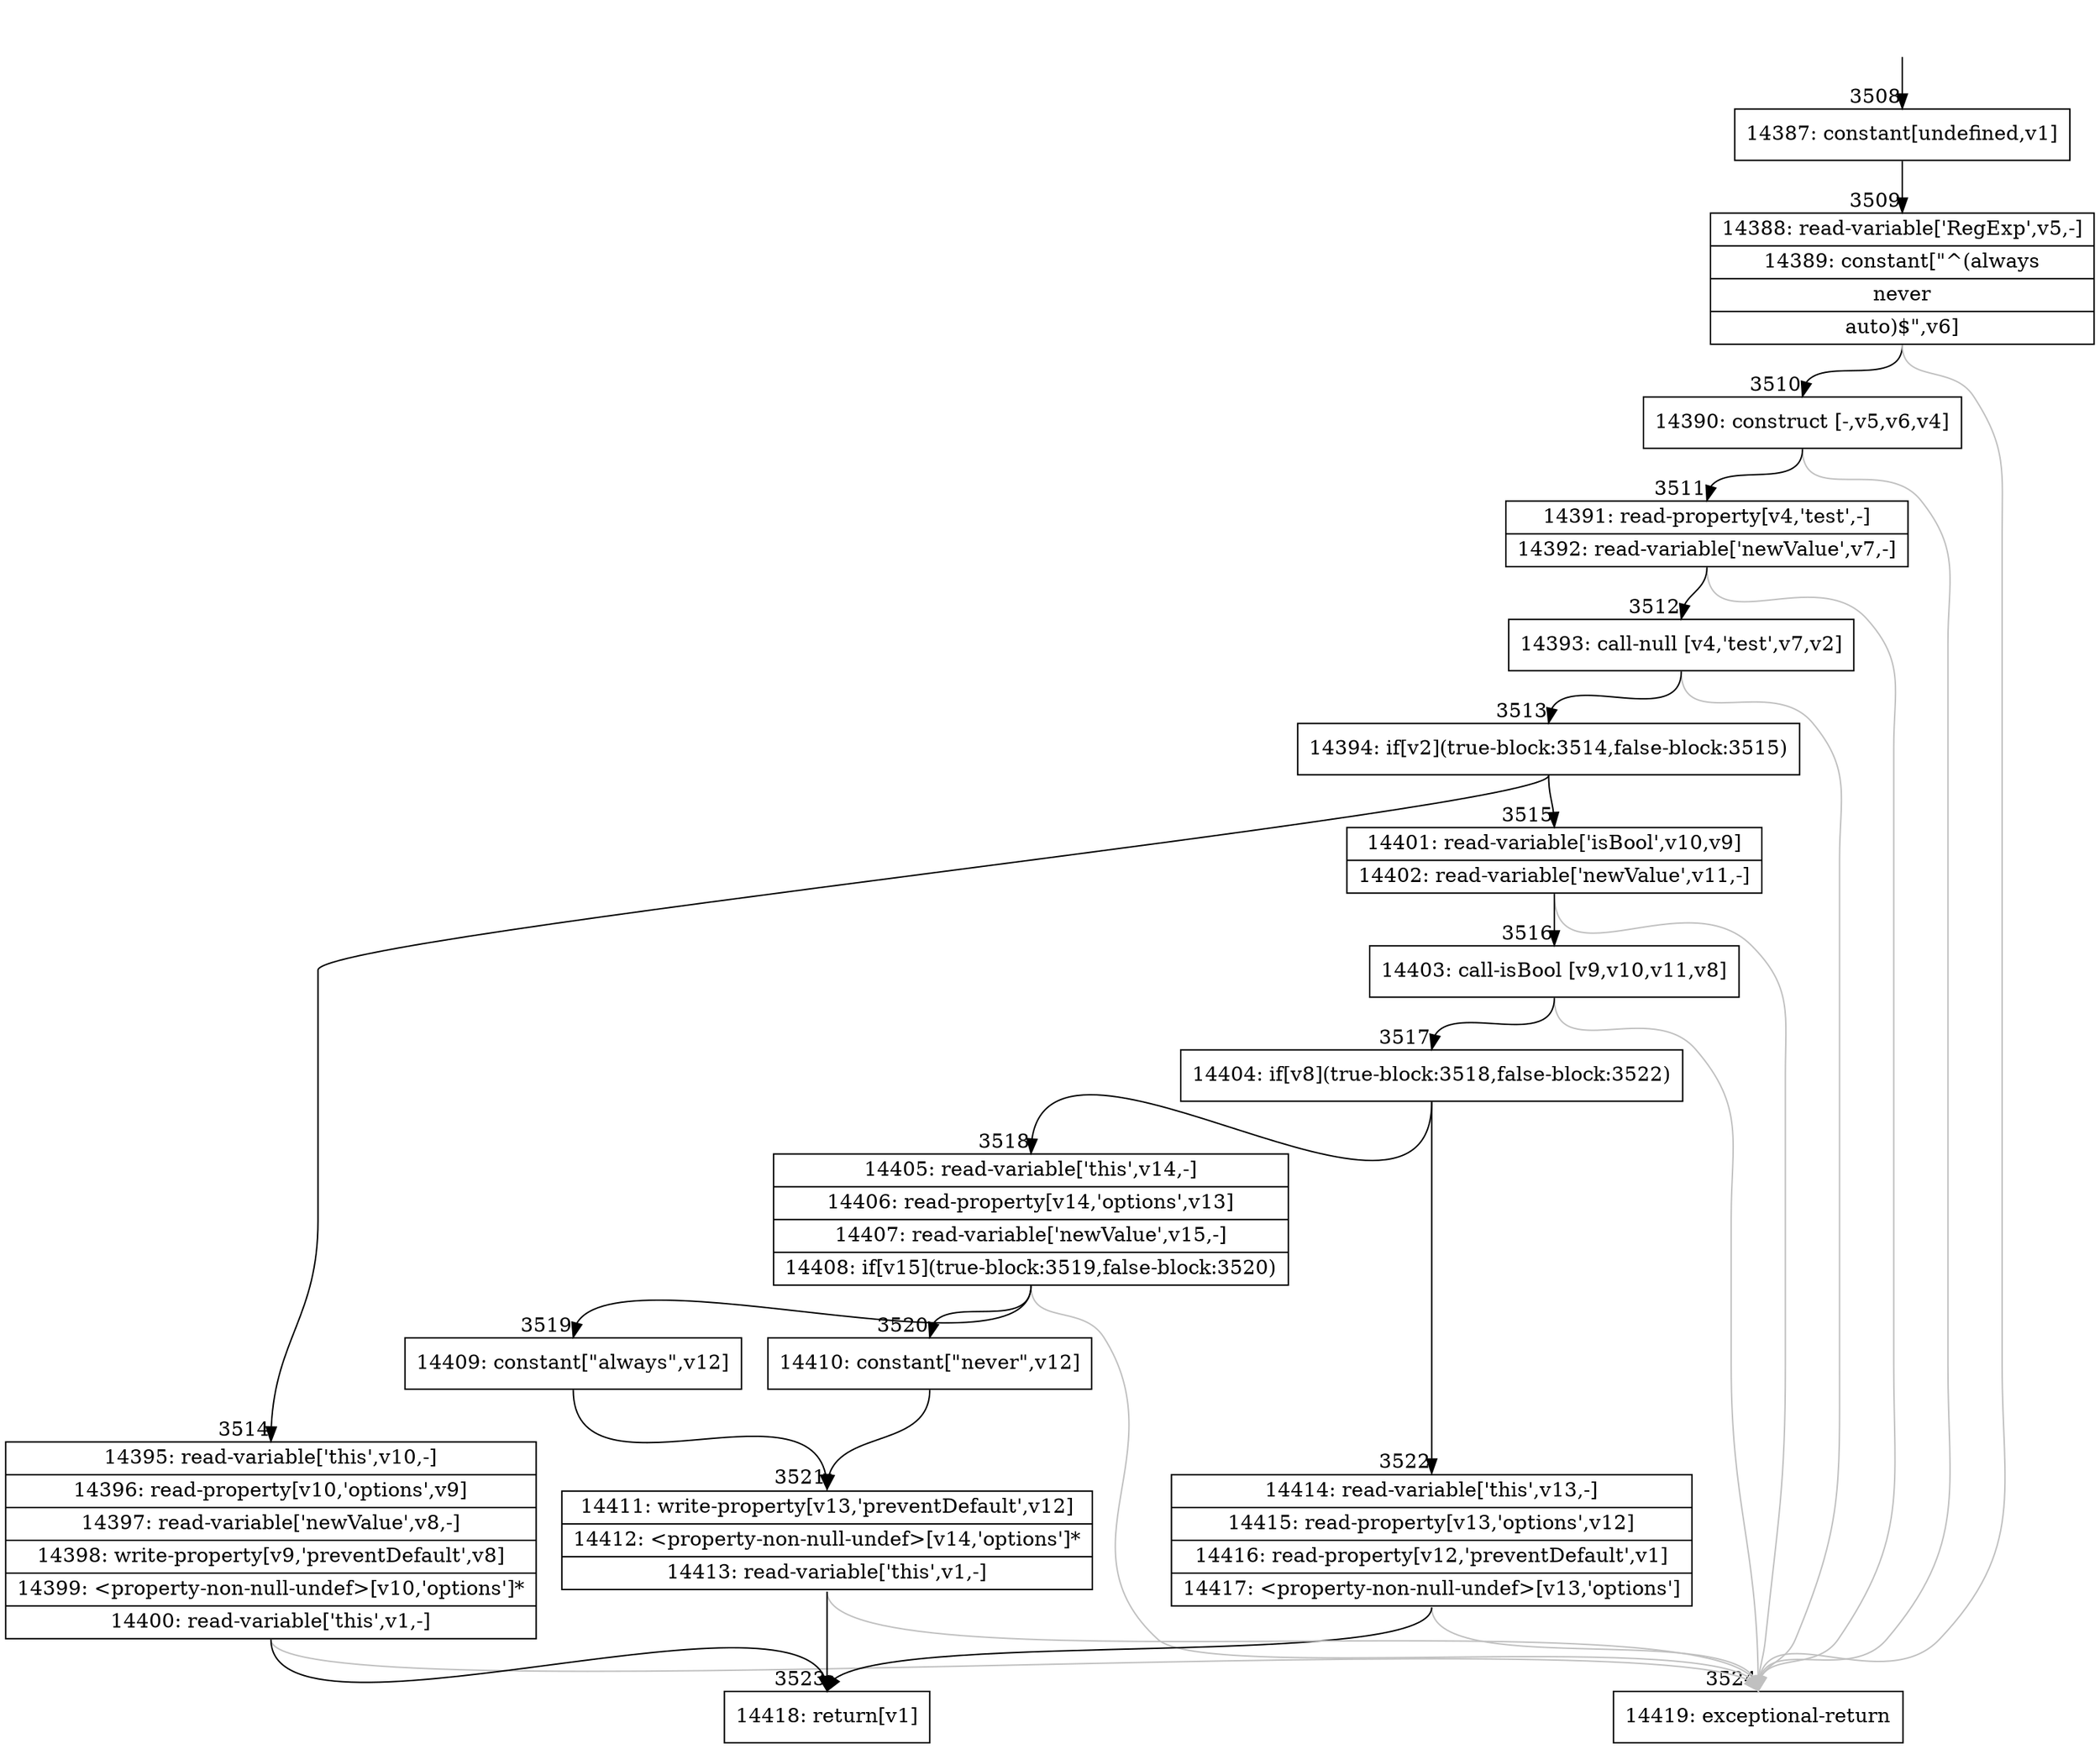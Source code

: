 digraph {
rankdir="TD"
BB_entry149[shape=none,label=""];
BB_entry149 -> BB3508 [tailport=s, headport=n, headlabel="    3508"]
BB3508 [shape=record label="{14387: constant[undefined,v1]}" ] 
BB3508 -> BB3509 [tailport=s, headport=n, headlabel="      3509"]
BB3509 [shape=record label="{14388: read-variable['RegExp',v5,-]|14389: constant[\"^(always|never|auto)$\",v6]}" ] 
BB3509 -> BB3510 [tailport=s, headport=n, headlabel="      3510"]
BB3509 -> BB3524 [tailport=s, headport=n, color=gray, headlabel="      3524"]
BB3510 [shape=record label="{14390: construct [-,v5,v6,v4]}" ] 
BB3510 -> BB3511 [tailport=s, headport=n, headlabel="      3511"]
BB3510 -> BB3524 [tailport=s, headport=n, color=gray]
BB3511 [shape=record label="{14391: read-property[v4,'test',-]|14392: read-variable['newValue',v7,-]}" ] 
BB3511 -> BB3512 [tailport=s, headport=n, headlabel="      3512"]
BB3511 -> BB3524 [tailport=s, headport=n, color=gray]
BB3512 [shape=record label="{14393: call-null [v4,'test',v7,v2]}" ] 
BB3512 -> BB3513 [tailport=s, headport=n, headlabel="      3513"]
BB3512 -> BB3524 [tailport=s, headport=n, color=gray]
BB3513 [shape=record label="{14394: if[v2](true-block:3514,false-block:3515)}" ] 
BB3513 -> BB3514 [tailport=s, headport=n, headlabel="      3514"]
BB3513 -> BB3515 [tailport=s, headport=n, headlabel="      3515"]
BB3514 [shape=record label="{14395: read-variable['this',v10,-]|14396: read-property[v10,'options',v9]|14397: read-variable['newValue',v8,-]|14398: write-property[v9,'preventDefault',v8]|14399: \<property-non-null-undef\>[v10,'options']*|14400: read-variable['this',v1,-]}" ] 
BB3514 -> BB3523 [tailport=s, headport=n, headlabel="      3523"]
BB3514 -> BB3524 [tailport=s, headport=n, color=gray]
BB3515 [shape=record label="{14401: read-variable['isBool',v10,v9]|14402: read-variable['newValue',v11,-]}" ] 
BB3515 -> BB3516 [tailport=s, headport=n, headlabel="      3516"]
BB3515 -> BB3524 [tailport=s, headport=n, color=gray]
BB3516 [shape=record label="{14403: call-isBool [v9,v10,v11,v8]}" ] 
BB3516 -> BB3517 [tailport=s, headport=n, headlabel="      3517"]
BB3516 -> BB3524 [tailport=s, headport=n, color=gray]
BB3517 [shape=record label="{14404: if[v8](true-block:3518,false-block:3522)}" ] 
BB3517 -> BB3518 [tailport=s, headport=n, headlabel="      3518"]
BB3517 -> BB3522 [tailport=s, headport=n, headlabel="      3522"]
BB3518 [shape=record label="{14405: read-variable['this',v14,-]|14406: read-property[v14,'options',v13]|14407: read-variable['newValue',v15,-]|14408: if[v15](true-block:3519,false-block:3520)}" ] 
BB3518 -> BB3519 [tailport=s, headport=n, headlabel="      3519"]
BB3518 -> BB3520 [tailport=s, headport=n, headlabel="      3520"]
BB3518 -> BB3524 [tailport=s, headport=n, color=gray]
BB3519 [shape=record label="{14409: constant[\"always\",v12]}" ] 
BB3519 -> BB3521 [tailport=s, headport=n, headlabel="      3521"]
BB3520 [shape=record label="{14410: constant[\"never\",v12]}" ] 
BB3520 -> BB3521 [tailport=s, headport=n]
BB3521 [shape=record label="{14411: write-property[v13,'preventDefault',v12]|14412: \<property-non-null-undef\>[v14,'options']*|14413: read-variable['this',v1,-]}" ] 
BB3521 -> BB3523 [tailport=s, headport=n]
BB3521 -> BB3524 [tailport=s, headport=n, color=gray]
BB3522 [shape=record label="{14414: read-variable['this',v13,-]|14415: read-property[v13,'options',v12]|14416: read-property[v12,'preventDefault',v1]|14417: \<property-non-null-undef\>[v13,'options']}" ] 
BB3522 -> BB3523 [tailport=s, headport=n]
BB3522 -> BB3524 [tailport=s, headport=n, color=gray]
BB3523 [shape=record label="{14418: return[v1]}" ] 
BB3524 [shape=record label="{14419: exceptional-return}" ] 
//#$~ 4669
}
